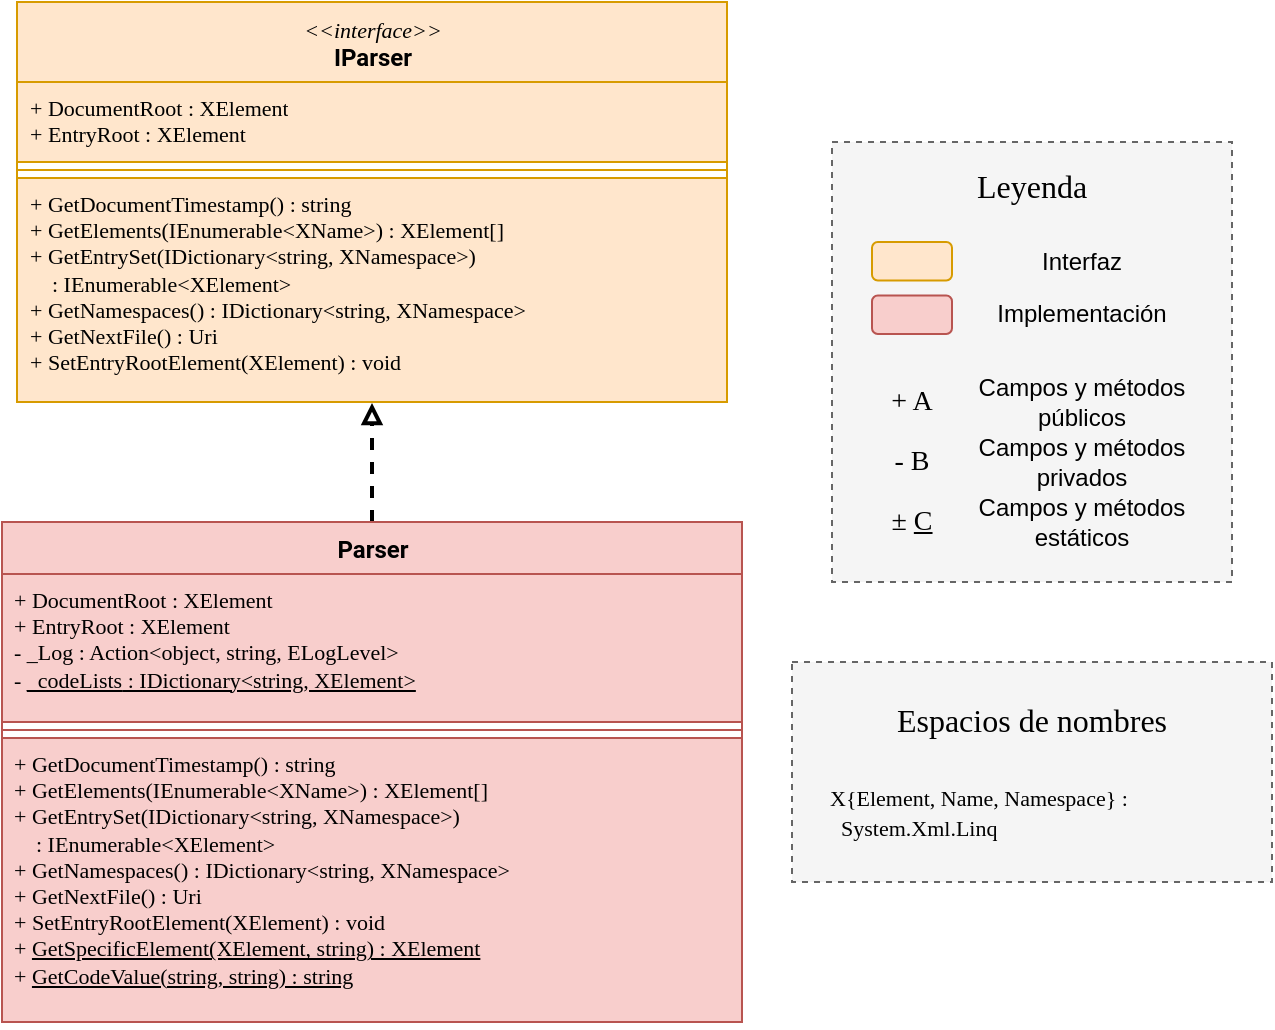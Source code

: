 <mxfile version="14.5.1" type="device"><diagram id="mocti-8WHUklvOh7gB8S" name="Página-1"><mxGraphModel dx="1422" dy="825" grid="1" gridSize="10" guides="1" tooltips="1" connect="1" arrows="1" fold="1" page="1" pageScale="1" pageWidth="827" pageHeight="1169" math="0" shadow="0"><root><mxCell id="0"/><mxCell id="1" parent="0"/><mxCell id="UiRRCaKhmhFh9wx1vDOR-10" value="" style="group" parent="1" vertex="1" connectable="0"><mxGeometry x="475" y="100" width="200" height="240" as="geometry"/></mxCell><mxCell id="UiRRCaKhmhFh9wx1vDOR-11" value="" style="rounded=0;whiteSpace=wrap;html=1;fontFamily=Roboto Slab;fontSource=https%3A%2F%2Ffonts.googleapis.com%2Fcss%3Ffamily%3DRoboto%2BSlab;fontSize=20;fillColor=#f5f5f5;strokeColor=#666666;fontColor=#333333;dashed=1;strokeWidth=1;glass=0;shadow=0;sketch=0;" parent="UiRRCaKhmhFh9wx1vDOR-10" vertex="1"><mxGeometry width="200" height="220" as="geometry"/></mxCell><mxCell id="UiRRCaKhmhFh9wx1vDOR-12" value="&lt;font style=&quot;font-size: 16px&quot;&gt;Leyenda&lt;/font&gt;" style="text;html=1;strokeColor=none;fillColor=none;align=center;verticalAlign=middle;whiteSpace=wrap;rounded=0;shadow=0;glass=0;dashed=1;sketch=0;fontFamily=Roboto Slab;fontSource=https%3A%2F%2Ffonts.googleapis.com%2Fcss%3Ffamily%3DRoboto%2BSlab;fontSize=20;" parent="UiRRCaKhmhFh9wx1vDOR-10" vertex="1"><mxGeometry x="80" y="10" width="40" height="19.2" as="geometry"/></mxCell><mxCell id="UiRRCaKhmhFh9wx1vDOR-13" value="" style="rounded=1;whiteSpace=wrap;html=1;strokeColor=#d79b00;fillColor=#ffe6cc;align=left;" parent="UiRRCaKhmhFh9wx1vDOR-10" vertex="1"><mxGeometry x="20" y="50" width="40" height="19.2" as="geometry"/></mxCell><mxCell id="UiRRCaKhmhFh9wx1vDOR-14" value="Interfaz" style="text;html=1;strokeColor=none;fillColor=none;align=center;verticalAlign=middle;whiteSpace=wrap;rounded=0;shadow=0;glass=0;dashed=1;sketch=0;fontFamily=Helvetica;fontSize=12;" parent="UiRRCaKhmhFh9wx1vDOR-10" vertex="1"><mxGeometry x="70" y="50" width="110" height="19.2" as="geometry"/></mxCell><mxCell id="UiRRCaKhmhFh9wx1vDOR-15" value="" style="rounded=1;whiteSpace=wrap;html=1;strokeColor=#b85450;fillColor=#f8cecc;align=left;" parent="UiRRCaKhmhFh9wx1vDOR-10" vertex="1"><mxGeometry x="20" y="76.8" width="40" height="19.2" as="geometry"/></mxCell><mxCell id="UiRRCaKhmhFh9wx1vDOR-16" value="Implementación" style="text;html=1;strokeColor=none;fillColor=none;align=center;verticalAlign=middle;whiteSpace=wrap;rounded=0;shadow=0;glass=0;dashed=1;sketch=0;fontFamily=Helvetica;fontSize=12;" parent="UiRRCaKhmhFh9wx1vDOR-10" vertex="1"><mxGeometry x="70" y="76.8" width="110" height="19.2" as="geometry"/></mxCell><mxCell id="UiRRCaKhmhFh9wx1vDOR-17" value="&lt;font face=&quot;Roboto Mono&quot; data-font-src=&quot;https://fonts.googleapis.com/css?family=Roboto+Mono&quot; style=&quot;font-size: 14px&quot;&gt;+ A&lt;/font&gt;" style="text;html=1;strokeColor=none;fillColor=none;align=center;verticalAlign=middle;whiteSpace=wrap;rounded=0;labelBackgroundColor=none;" parent="UiRRCaKhmhFh9wx1vDOR-10" vertex="1"><mxGeometry x="20" y="120" width="40" height="20" as="geometry"/></mxCell><mxCell id="UiRRCaKhmhFh9wx1vDOR-18" value="Campos y métodos&lt;br&gt;públicos" style="text;html=1;strokeColor=none;fillColor=none;align=center;verticalAlign=middle;whiteSpace=wrap;rounded=0;shadow=0;glass=0;dashed=1;sketch=0;fontFamily=Helvetica;fontSize=12;" parent="UiRRCaKhmhFh9wx1vDOR-10" vertex="1"><mxGeometry x="70" y="120.8" width="110" height="19.2" as="geometry"/></mxCell><mxCell id="UiRRCaKhmhFh9wx1vDOR-19" value="&lt;font face=&quot;Roboto Mono&quot; data-font-src=&quot;https://fonts.googleapis.com/css?family=Roboto+Mono&quot; style=&quot;font-size: 14px&quot;&gt;- B&lt;/font&gt;" style="text;html=1;strokeColor=none;fillColor=none;align=center;verticalAlign=middle;whiteSpace=wrap;rounded=0;labelBackgroundColor=none;" parent="UiRRCaKhmhFh9wx1vDOR-10" vertex="1"><mxGeometry x="20" y="150" width="40" height="20" as="geometry"/></mxCell><mxCell id="UiRRCaKhmhFh9wx1vDOR-20" value="Campos y métodos&lt;br&gt;privados" style="text;html=1;strokeColor=none;fillColor=none;align=center;verticalAlign=middle;whiteSpace=wrap;rounded=0;shadow=0;glass=0;dashed=1;sketch=0;fontFamily=Helvetica;fontSize=12;" parent="UiRRCaKhmhFh9wx1vDOR-10" vertex="1"><mxGeometry x="70" y="150" width="110" height="19.2" as="geometry"/></mxCell><mxCell id="UiRRCaKhmhFh9wx1vDOR-21" value="&lt;font face=&quot;Roboto Mono&quot; data-font-src=&quot;https://fonts.googleapis.com/css?family=Roboto+Mono&quot; style=&quot;font-size: 14px&quot;&gt;&lt;span class=&quot;aCOpRe&quot;&gt;±&lt;/span&gt;&amp;nbsp;&lt;u&gt;C&lt;/u&gt;&lt;/font&gt;" style="text;html=1;strokeColor=none;fillColor=none;align=center;verticalAlign=middle;whiteSpace=wrap;rounded=0;labelBackgroundColor=none;" parent="UiRRCaKhmhFh9wx1vDOR-10" vertex="1"><mxGeometry x="20" y="180" width="40" height="20" as="geometry"/></mxCell><mxCell id="UiRRCaKhmhFh9wx1vDOR-22" value="Campos y métodos&lt;br&gt;estáticos" style="text;html=1;strokeColor=none;fillColor=none;align=center;verticalAlign=middle;whiteSpace=wrap;rounded=0;shadow=0;glass=0;dashed=1;sketch=0;fontFamily=Helvetica;fontSize=12;" parent="UiRRCaKhmhFh9wx1vDOR-10" vertex="1"><mxGeometry x="70" y="180.8" width="110" height="19.2" as="geometry"/></mxCell><mxCell id="UiRRCaKhmhFh9wx1vDOR-23" value="" style="group" parent="1" vertex="1" connectable="0"><mxGeometry x="455" y="360" width="240" height="180" as="geometry"/></mxCell><mxCell id="UiRRCaKhmhFh9wx1vDOR-24" value="" style="rounded=0;whiteSpace=wrap;html=1;fontFamily=Roboto Slab;fontSource=https%3A%2F%2Ffonts.googleapis.com%2Fcss%3Ffamily%3DRoboto%2BSlab;fontSize=20;fillColor=#f5f5f5;strokeColor=#666666;fontColor=#333333;dashed=1;strokeWidth=1;glass=0;shadow=0;sketch=0;" parent="UiRRCaKhmhFh9wx1vDOR-23" vertex="1"><mxGeometry width="240" height="110" as="geometry"/></mxCell><mxCell id="UiRRCaKhmhFh9wx1vDOR-27" value="&lt;font face=&quot;Roboto Mono&quot; data-font-src=&quot;https://fonts.googleapis.com/css?family=Roboto+Mono&quot; style=&quot;font-size: 11px&quot;&gt;X{Element, Name, Namespace} :&lt;br&gt;&amp;nbsp; System.Xml.Linq&lt;/font&gt;" style="text;html=1;strokeColor=none;fillColor=none;align=left;verticalAlign=middle;whiteSpace=wrap;rounded=0;labelBackgroundColor=none;" parent="UiRRCaKhmhFh9wx1vDOR-23" vertex="1"><mxGeometry x="17.19" y="60.68" width="205.62" height="28.64" as="geometry"/></mxCell><mxCell id="UiRRCaKhmhFh9wx1vDOR-28" value="&lt;font style=&quot;font-size: 16px&quot;&gt;Espacios de nombres&lt;/font&gt;" style="text;html=1;strokeColor=none;fillColor=none;align=center;verticalAlign=middle;whiteSpace=wrap;rounded=0;shadow=0;glass=0;dashed=1;sketch=0;fontFamily=Roboto Slab;fontSource=https%3A%2F%2Ffonts.googleapis.com%2Fcss%3Ffamily%3DRoboto%2BSlab;fontSize=20;" parent="UiRRCaKhmhFh9wx1vDOR-23" vertex="1"><mxGeometry x="29.84" y="20" width="180.32" height="13.75" as="geometry"/></mxCell><mxCell id="UiRRCaKhmhFh9wx1vDOR-38" style="edgeStyle=orthogonalEdgeStyle;rounded=0;orthogonalLoop=1;jettySize=auto;html=1;exitX=0.5;exitY=0;exitDx=0;exitDy=0;entryX=0.5;entryY=1.004;entryDx=0;entryDy=0;entryPerimeter=0;endArrow=block;endFill=0;dashed=1;strokeWidth=2;" parent="1" source="UiRRCaKhmhFh9wx1vDOR-30" target="UiRRCaKhmhFh9wx1vDOR-37" edge="1"><mxGeometry relative="1" as="geometry"/></mxCell><mxCell id="UiRRCaKhmhFh9wx1vDOR-30" value="&lt;font face=&quot;Roboto&quot; data-font-src=&quot;https://fonts.googleapis.com/css?family=Roboto&quot;&gt;Parser&lt;/font&gt;" style="swimlane;fontStyle=1;align=center;verticalAlign=top;childLayout=stackLayout;horizontal=1;startSize=26;horizontalStack=0;resizeParent=1;resizeParentMax=0;resizeLast=0;collapsible=1;marginBottom=0;rounded=0;strokeColor=#b85450;html=1;fillColor=#f8cecc;" parent="1" vertex="1"><mxGeometry x="60" y="290" width="370" height="250" as="geometry"/></mxCell><mxCell id="UiRRCaKhmhFh9wx1vDOR-31" value="+&amp;nbsp;&lt;font data-font-src=&quot;https://fonts.googleapis.com/css?family=Roboto&quot;&gt;DocumentRoot&lt;/font&gt;&amp;nbsp;:&amp;nbsp;&lt;font data-font-src=&quot;https://fonts.googleapis.com/css?family=Roboto+Mono&quot;&gt;XElement&lt;/font&gt;&lt;br&gt;&lt;font data-font-src=&quot;https://fonts.googleapis.com/css?family=Roboto+Slab&quot;&gt;+&lt;/font&gt;&amp;nbsp;EntryRoot :&amp;nbsp;&lt;font data-font-src=&quot;https://fonts.googleapis.com/css?family=Roboto+Mono&quot;&gt;XElement&lt;br&gt;- _Log : Action&amp;lt;object, string, ELogLevel&amp;gt;&lt;br&gt;-&amp;nbsp;&lt;u&gt;_codeLists&lt;/u&gt;&lt;u&gt;&amp;nbsp;: IDictionary&amp;lt;string, XElement&amp;gt;&lt;/u&gt;&lt;br&gt;&lt;/font&gt;" style="text;strokeColor=#b85450;fillColor=#f8cecc;align=left;verticalAlign=top;spacingLeft=4;spacingRight=4;overflow=hidden;rotatable=0;points=[[0,0.5],[1,0.5]];portConstraint=eastwest;fontFamily=Roboto Mono;fontSource=https%3A%2F%2Ffonts.googleapis.com%2Fcss%3Ffamily%3DRoboto%2BMono;fontSize=11;html=1;" parent="UiRRCaKhmhFh9wx1vDOR-30" vertex="1"><mxGeometry y="26" width="370" height="74" as="geometry"/></mxCell><mxCell id="UiRRCaKhmhFh9wx1vDOR-32" value="" style="line;strokeWidth=1;fillColor=#f8cecc;align=left;verticalAlign=middle;spacingTop=-1;spacingLeft=3;spacingRight=3;rotatable=0;labelPosition=right;points=[];portConstraint=eastwest;strokeColor=#b85450;" parent="UiRRCaKhmhFh9wx1vDOR-30" vertex="1"><mxGeometry y="100" width="370" height="8" as="geometry"/></mxCell><mxCell id="UiRRCaKhmhFh9wx1vDOR-33" value="+ GetDocumentTimestamp() : string&lt;br&gt;+ GetElements(IEnumerable&amp;lt;XName&amp;gt;) : XElement[]&lt;br&gt;+&amp;nbsp;GetEntrySet(IDictionary&amp;lt;string, XNamespace&amp;gt;)&lt;br&gt;&amp;nbsp; &amp;nbsp; :&amp;nbsp;IEnumerable&amp;lt;XElement&amp;gt;&lt;br&gt;+&amp;nbsp;GetNamespaces() : IDictionary&amp;lt;string, XNamespace&amp;gt;&lt;br&gt;+ GetNextFile() : Uri&lt;br&gt;+ SetEntryRootElement(XElement) : void&lt;br&gt;+ &lt;u&gt;GetSpecificElement(XElement, string) : XElement&lt;/u&gt;&lt;br&gt;+ &lt;u&gt;GetCodeValue(string, string) : string&lt;/u&gt;" style="text;strokeColor=#b85450;fillColor=#f8cecc;align=left;verticalAlign=top;spacingLeft=4;spacingRight=4;overflow=hidden;rotatable=0;points=[[0,0.5],[1,0.5]];portConstraint=eastwest;fontFamily=Roboto Mono;fontSource=https%3A%2F%2Ffonts.googleapis.com%2Fcss%3Ffamily%3DRoboto%2BMono;fontSize=11;html=1;" parent="UiRRCaKhmhFh9wx1vDOR-30" vertex="1"><mxGeometry y="108" width="370" height="142" as="geometry"/></mxCell><mxCell id="UiRRCaKhmhFh9wx1vDOR-34" value="&lt;font data-font-src=&quot;https://fonts.googleapis.com/css?family=Roboto&quot;&gt;&lt;font face=&quot;Roboto Mono&quot; data-font-src=&quot;https://fonts.googleapis.com/css?family=Roboto+Mono&quot; style=&quot;font-size: 11px&quot;&gt;&lt;i style=&quot;font-weight: normal&quot;&gt;&amp;lt;&amp;lt;interface&amp;gt;&amp;gt;&lt;/i&gt;&lt;/font&gt;&lt;br&gt;&lt;font face=&quot;Roboto&quot;&gt;IParser&lt;/font&gt;&lt;/font&gt;" style="swimlane;fontStyle=1;align=center;verticalAlign=top;childLayout=stackLayout;horizontal=1;startSize=40;horizontalStack=0;resizeParent=1;resizeParentMax=0;resizeLast=0;collapsible=1;marginBottom=0;rounded=0;strokeColor=#d79b00;html=1;fillColor=#ffe6cc;" parent="1" vertex="1"><mxGeometry x="67.5" y="30" width="355" height="200" as="geometry"/></mxCell><mxCell id="UiRRCaKhmhFh9wx1vDOR-35" value="+&amp;nbsp;&lt;font data-font-src=&quot;https://fonts.googleapis.com/css?family=Roboto&quot;&gt;DocumentRoot&lt;/font&gt;&amp;nbsp;:&amp;nbsp;&lt;font data-font-src=&quot;https://fonts.googleapis.com/css?family=Roboto+Mono&quot;&gt;XElement&lt;/font&gt;&lt;br&gt;&lt;font data-font-src=&quot;https://fonts.googleapis.com/css?family=Roboto+Slab&quot;&gt;+&lt;/font&gt;&amp;nbsp;EntryRoot :&amp;nbsp;&lt;font data-font-src=&quot;https://fonts.googleapis.com/css?family=Roboto+Mono&quot;&gt;XElement&lt;br&gt;&lt;/font&gt;" style="text;strokeColor=#d79b00;fillColor=#ffe6cc;align=left;verticalAlign=top;spacingLeft=4;spacingRight=4;overflow=hidden;rotatable=0;points=[[0,0.5],[1,0.5]];portConstraint=eastwest;fontFamily=Roboto Mono;fontSource=https%3A%2F%2Ffonts.googleapis.com%2Fcss%3Ffamily%3DRoboto%2BMono;fontSize=11;html=1;" parent="UiRRCaKhmhFh9wx1vDOR-34" vertex="1"><mxGeometry y="40" width="355" height="40" as="geometry"/></mxCell><mxCell id="UiRRCaKhmhFh9wx1vDOR-36" value="" style="line;strokeWidth=1;fillColor=#ffe6cc;align=left;verticalAlign=middle;spacingTop=-1;spacingLeft=3;spacingRight=3;rotatable=0;labelPosition=right;points=[];portConstraint=eastwest;strokeColor=#d79b00;" parent="UiRRCaKhmhFh9wx1vDOR-34" vertex="1"><mxGeometry y="80" width="355" height="8" as="geometry"/></mxCell><mxCell id="UiRRCaKhmhFh9wx1vDOR-37" value="+ GetDocumentTimestamp() : string&lt;br&gt;+ GetElements(IEnumerable&amp;lt;XName&amp;gt;) : XElement[]&lt;br&gt;+&amp;nbsp;GetEntrySet(IDictionary&amp;lt;string, XNamespace&amp;gt;)&lt;br&gt;&amp;nbsp; &amp;nbsp; :&amp;nbsp;IEnumerable&amp;lt;XElement&amp;gt;&lt;br&gt;+&amp;nbsp;GetNamespaces() : IDictionary&amp;lt;string, XNamespace&amp;gt;&lt;br&gt;+ GetNextFile() : Uri&lt;br&gt;+ SetEntryRootElement(XElement) : void" style="text;strokeColor=#d79b00;fillColor=#ffe6cc;align=left;verticalAlign=top;spacingLeft=4;spacingRight=4;overflow=hidden;rotatable=0;points=[[0,0.5],[1,0.5]];portConstraint=eastwest;fontFamily=Roboto Mono;fontSource=https%3A%2F%2Ffonts.googleapis.com%2Fcss%3Ffamily%3DRoboto%2BMono;fontSize=11;html=1;" parent="UiRRCaKhmhFh9wx1vDOR-34" vertex="1"><mxGeometry y="88" width="355" height="112" as="geometry"/></mxCell></root></mxGraphModel></diagram></mxfile>